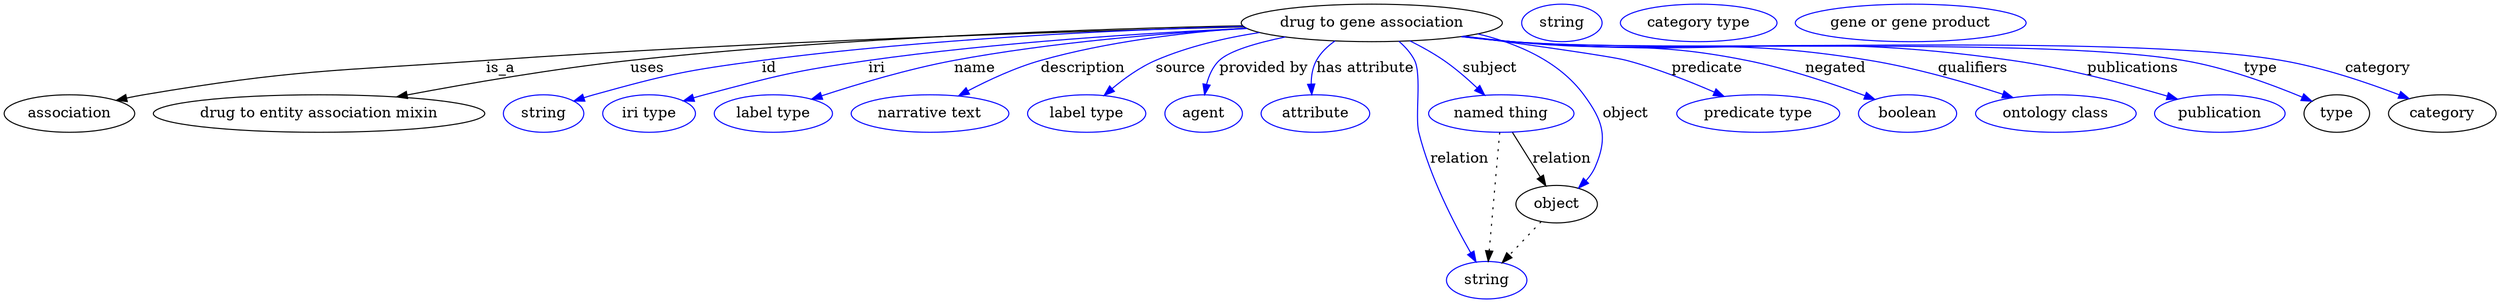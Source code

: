 digraph {
	graph [bb="0,0,2384.7,283"];
	node [label="\N"];
	"drug to gene association"	[height=0.5,
		label="drug to gene association",
		pos="1309.4,265",
		width=3.4664];
	association	[height=0.5,
		pos="62.394,178",
		width=1.7332];
	"drug to gene association" -> association	[label=is_a,
		lp="475.39,221.5",
		pos="e,106.9,190.62 1187.1,261.22 1022.2,256.95 719.34,247.28 461.39,229 315.25,218.64 277.85,220.45 133.39,196 128.01,195.09 122.42,\
194 116.85,192.82"];
	"drug to entity association mixin"	[height=0.5,
		pos="301.39,178",
		width=4.4052];
	"drug to gene association" -> "drug to entity association mixin"	[label=uses,
		lp="615.89,221.5",
		pos="e,375.77,193.96 1185.9,262.29 1044,259.3 804.3,251.16 599.39,229 526.92,221.16 445.32,207.1 385.86,195.88"];
	id	[color=blue,
		height=0.5,
		label=string,
		pos="516.39,178",
		width=1.0652];
	"drug to gene association" -> id	[color=blue,
		label=id,
		lp="732.39,221.5",
		pos="e,545.38,189.99 1186.4,261.71 1067.9,258.3 883.75,249.87 725.39,229 652.98,219.46 634.77,215.57 564.39,196 561.29,195.14 558.09,\
194.17 554.89,193.15",
		style=solid];
	iri	[color=blue,
		height=0.5,
		label="iri type",
		pos="617.39,178",
		width=1.2277];
	"drug to gene association" -> iri	[color=blue,
		label=iri,
		lp="835.39,221.5",
		pos="e,650.32,190.14 1189.6,259.79 1091.8,255.27 950.15,246.28 827.39,229 756.79,219.06 739.32,214.25 670.39,196 667.02,195.11 663.55,\
194.13 660.07,193.11",
		style=solid];
	name	[color=blue,
		height=0.5,
		label="label type",
		pos="736.39,178",
		width=1.5707];
	"drug to gene association" -> name	[color=blue,
		label=name,
		lp="929.39,221.5",
		pos="e,773.02,191.84 1190,259.62 1110.1,255.2 1002.8,246.41 909.39,229 865.76,220.86 817.31,206.37 782.81,195.08",
		style=solid];
	description	[color=blue,
		height=0.5,
		label="narrative text",
		pos="886.39,178",
		width=2.0943];
	"drug to gene association" -> description	[color=blue,
		label=description,
		lp="1032.9,221.5",
		pos="e,913.75,195 1189.1,260.08 1129.1,255.77 1055.9,246.95 992.39,229 968.22,222.17 942.71,210.3 922.78,199.84",
		style=solid];
	source	[color=blue,
		height=0.5,
		label="label type",
		pos="1036.4,178",
		width=1.5707];
	"drug to gene association" -> source	[color=blue,
		label=source,
		lp="1126.4,221.5",
		pos="e,1053.1,195.34 1202.1,255.81 1169.1,250.7 1133.4,242.41 1102.4,229 1087.3,222.47 1072.5,211.77 1060.7,201.94",
		style=solid];
	"provided by"	[color=blue,
		height=0.5,
		label=agent,
		pos="1148.4,178",
		width=1.0291];
	"drug to gene association" -> "provided by"	[color=blue,
		label="provided by",
		lp="1205.9,221.5",
		pos="e,1149.3,196.08 1226.5,251.48 1199.2,245.83 1173.2,238.31 1163.4,229 1157,222.98 1153.3,214.38 1151.2,206",
		style=solid];
	"has attribute"	[color=blue,
		height=0.5,
		label=attribute,
		pos="1255.4,178",
		width=1.4443];
	"drug to gene association" -> "has attribute"	[color=blue,
		label="has attribute",
		lp="1303.4,221.5",
		pos="e,1251.9,196.23 1274.2,247.69 1267.1,242.72 1260.5,236.53 1256.4,229 1252.6,222.2 1251.4,214.06 1251.4,206.33",
		style=solid];
	subject	[color=blue,
		height=0.5,
		label="named thing",
		pos="1433.4,178",
		width=1.9318];
	"drug to gene association" -> subject	[color=blue,
		label=subject,
		lp="1422.4,221.5",
		pos="e,1417.5,195.56 1345.9,247.77 1356.7,242.37 1368.3,235.94 1378.4,229 1389.5,221.33 1400.7,211.57 1410.1,202.72",
		style=solid];
	predicate	[color=blue,
		height=0.5,
		label="predicate type",
		pos="1679.4,178",
		width=2.1665];
	"drug to gene association" -> predicate	[color=blue,
		label=predicate,
		lp="1630.4,221.5",
		pos="e,1646.7,194.45 1398.1,252.3 1461.6,243.76 1538.4,233 1553.4,229 1582.2,221.33 1613.4,209.01 1637.5,198.52",
		style=solid];
	relation	[color=blue,
		height=0.5,
		label=string,
		pos="1419.4,18",
		width=1.0652];
	"drug to gene association" -> relation	[color=blue,
		label=relation,
		lp="1393.4,134.5",
		pos="e,1409.2,35.595 1335.3,247.37 1341.3,242.23 1346.9,236.04 1350.4,229 1357.2,215.24 1350.7,174.91 1354.4,160 1364.9,117.4 1388.3,\
71.956 1404,44.516",
		style=solid];
	negated	[color=blue,
		height=0.5,
		label=boolean,
		pos="1822.4,178",
		width=1.2999];
	"drug to gene association" -> negated	[color=blue,
		label=negated,
		lp="1753.4,221.5",
		pos="e,1791.1,191.55 1397.6,252.22 1412.9,250.35 1428.6,248.53 1443.4,247 1543.2,236.68 1570,248.62 1668.4,229 1707.7,221.16 1751,206.55 \
1781.6,195.13",
		style=solid];
	qualifiers	[color=blue,
		height=0.5,
		label="ontology class",
		pos="1963.4,178",
		width=2.1304];
	"drug to gene association" -> qualifiers	[color=blue,
		label=qualifiers,
		lp="1884.9,221.5",
		pos="e,1922.5,193.36 1396.2,252.05 1411.9,250.15 1428.1,248.37 1443.4,247 1595.4,233.38 1635.8,253.9 1786.4,229 1829.9,221.81 1877.9,\
207.84 1913,196.49",
		style=solid];
	publications	[color=blue,
		height=0.5,
		label=publication,
		pos="2120.4,178",
		width=1.7332];
	"drug to gene association" -> publications	[color=blue,
		label=publications,
		lp="2038.4,221.5",
		pos="e,2079.9,191.88 1395.4,251.94 1411.3,250.04 1427.9,248.28 1443.4,247 1655.7,229.58 1711.5,259.25 1922.4,229 1973.5,221.67 2030.6,\
206.49 2070.2,194.77",
		style=solid];
	type	[height=0.5,
		pos="2232.4,178",
		width=0.86659];
	"drug to gene association" -> type	[color=blue,
		label=type,
		lp="2160.4,221.5",
		pos="e,2208.7,189.8 1395,251.86 1411.1,249.95 1427.7,248.21 1443.4,247 1585.9,235.99 1945.4,252.66 2086.4,229 2126.5,222.27 2170.4,205.93 \
2199.5,193.75",
		style=solid];
	category	[height=0.5,
		pos="2333.4,178",
		width=1.4263];
	"drug to gene association" -> category	[color=blue,
		label=category,
		lp="2271.9,221.5",
		pos="e,2301.8,192.32 1394.7,251.86 1410.8,249.94 1427.6,248.19 1443.4,247 1606.8,234.67 2018.9,256.74 2180.4,229 2219.4,222.3 2262.1,\
207.7 2292.4,196",
		style=solid];
	object	[height=0.5,
		pos="1486.4,91",
		width=1.0832];
	"drug to gene association" -> object	[color=blue,
		label=object,
		lp="1552.4,178",
		pos="e,1507.4,106.44 1410.9,254.45 1448.9,245.4 1488.7,228.25 1512.4,196 1530.8,170.99 1535.7,155.52 1523.4,127 1521.3,122.15 1518.2,\
117.66 1514.6,113.62",
		style=solid];
	subject -> relation	[pos="e,1420.9,36.188 1431.9,159.79 1429.5,132.48 1424.7,78.994 1421.8,46.38",
		style=dotted];
	subject -> object	[label=relation,
		lp="1491.4,134.5",
		pos="e,1476,108.6 1444.1,159.8 1451.8,147.54 1462.2,130.87 1470.7,117.13"];
	association_type	[color=blue,
		height=0.5,
		label=string,
		pos="1490.4,265",
		width=1.0652];
	association_category	[color=blue,
		height=0.5,
		label="category type",
		pos="1621.4,265",
		width=2.0762];
	object -> relation	[pos="e,1434.2,34.713 1471.5,74.243 1462.6,64.775 1451.1,52.56 1441.1,42.024",
		style=dotted];
	"drug to gene association_object"	[color=blue,
		height=0.5,
		label="gene or gene product",
		pos="1824.4,265",
		width=3.0692];
}
